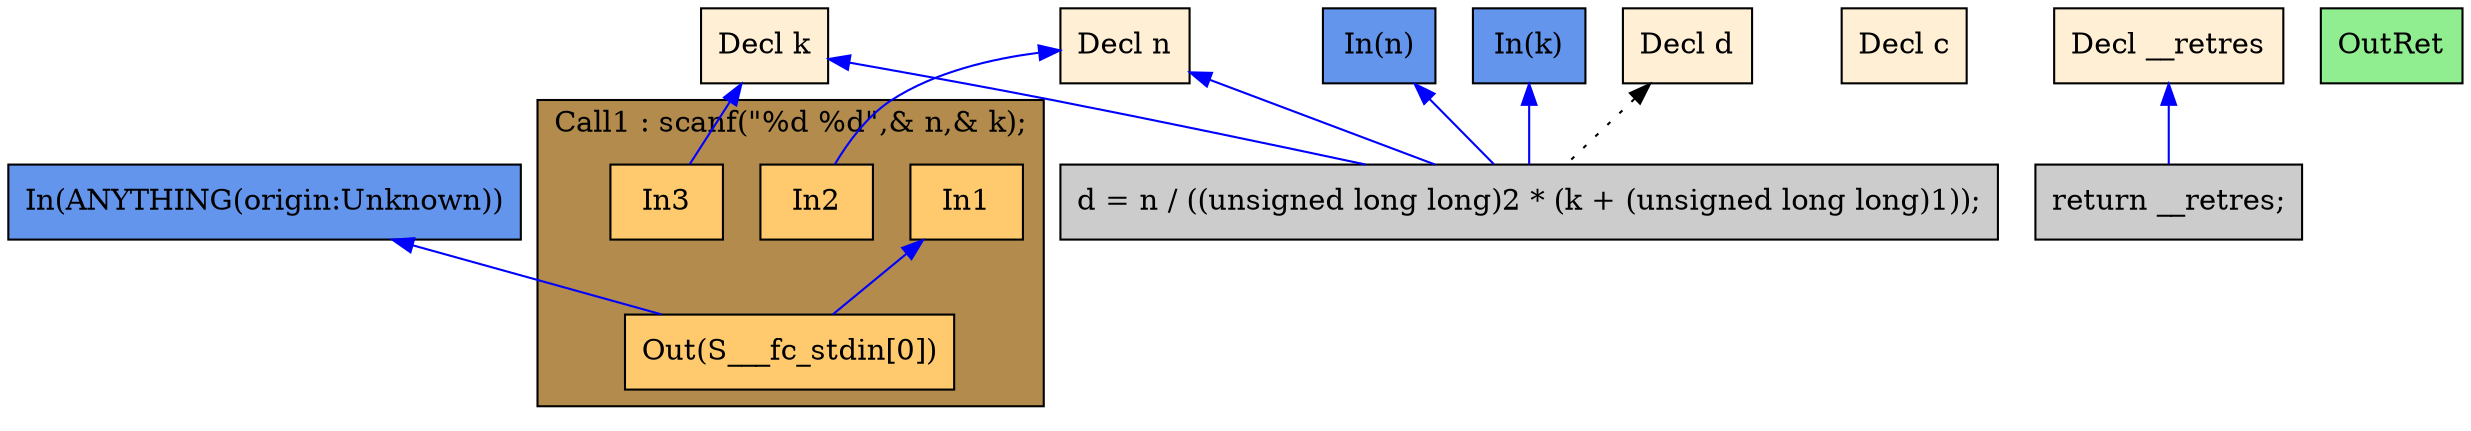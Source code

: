digraph G {
  rankdir=TB;
  node [style="filled", ];
  2 [label="Decl n", fillcolor="#FFEFD5", shape=box, ];
  3 [label="Decl k", fillcolor="#FFEFD5", shape=box, ];
  4 [label="Decl d", fillcolor="#FFEFD5", shape=box, ];
  5 [label="Decl c", fillcolor="#FFEFD5", shape=box, ];
  6 [label="Decl __retres", fillcolor="#FFEFD5", shape=box, ];
  8 [label="In1", fillcolor="#FFCA6E", shape=box, ];
  9 [label="In2", fillcolor="#FFCA6E", shape=box, ];
  10 [label="In3", fillcolor="#FFCA6E", shape=box, ];
  11 [label="Out(S___fc_stdin[0])", fillcolor="#FFCA6E", shape=box, ];
  12 [label="d = n / ((unsigned long long)2 * (k + (unsigned long long)1));",
      fillcolor="#CCCCCC", shape=box, ];
  13 [label="return __retres;", fillcolor="#CCCCCC", shape=box, ];
  14 [label="OutRet", fillcolor="#90EE90", shape=box, ];
  15 [label="In(n)", fillcolor="#6495ED", shape=box, ];
  16 [label="In(k)", fillcolor="#6495ED", shape=box, ];
  17 [label="In(ANYTHING(origin:Unknown))", fillcolor="#6495ED", shape=box, ];
  
  subgraph cluster_Call1 { label="Call1 : scanf(\"%d %d\",& n,& k);";
                           fillcolor="#B38B4D"; style="filled"; 11;10;9;8;
     };
  
  edge [dir=back, ];
  2 -> 9 [color="#0000FF", ];
  3 -> 10 [color="#0000FF", ];
  8 -> 11 [color="#0000FF", ];
  17 -> 11 [color="#0000FF", ];
  2 -> 12 [color="#0000FF", ];
  3 -> 12 [color="#0000FF", ];
  4 -> 12 [color="#000000", style="dotted", ];
  15 -> 12 [color="#0000FF", ];
  16 -> 12 [color="#0000FF", ];
  6 -> 13 [color="#0000FF", ];
  
  }